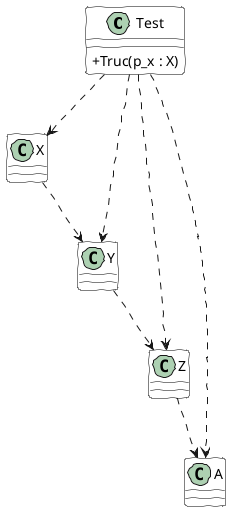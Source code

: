 @startuml Demeter01
skinparam classAttributeIconSize 0
skinparam handwritten true
skinparam class {
    BackgroundColor White
    BorderColor #000
}

Test ..> X
Test ..> A
Test ..> Y
Test ..> Z

X ..> Y
Y ..> Z
Z ..> A

class Test {
    + Truc(p_x : X)
}

@enduml